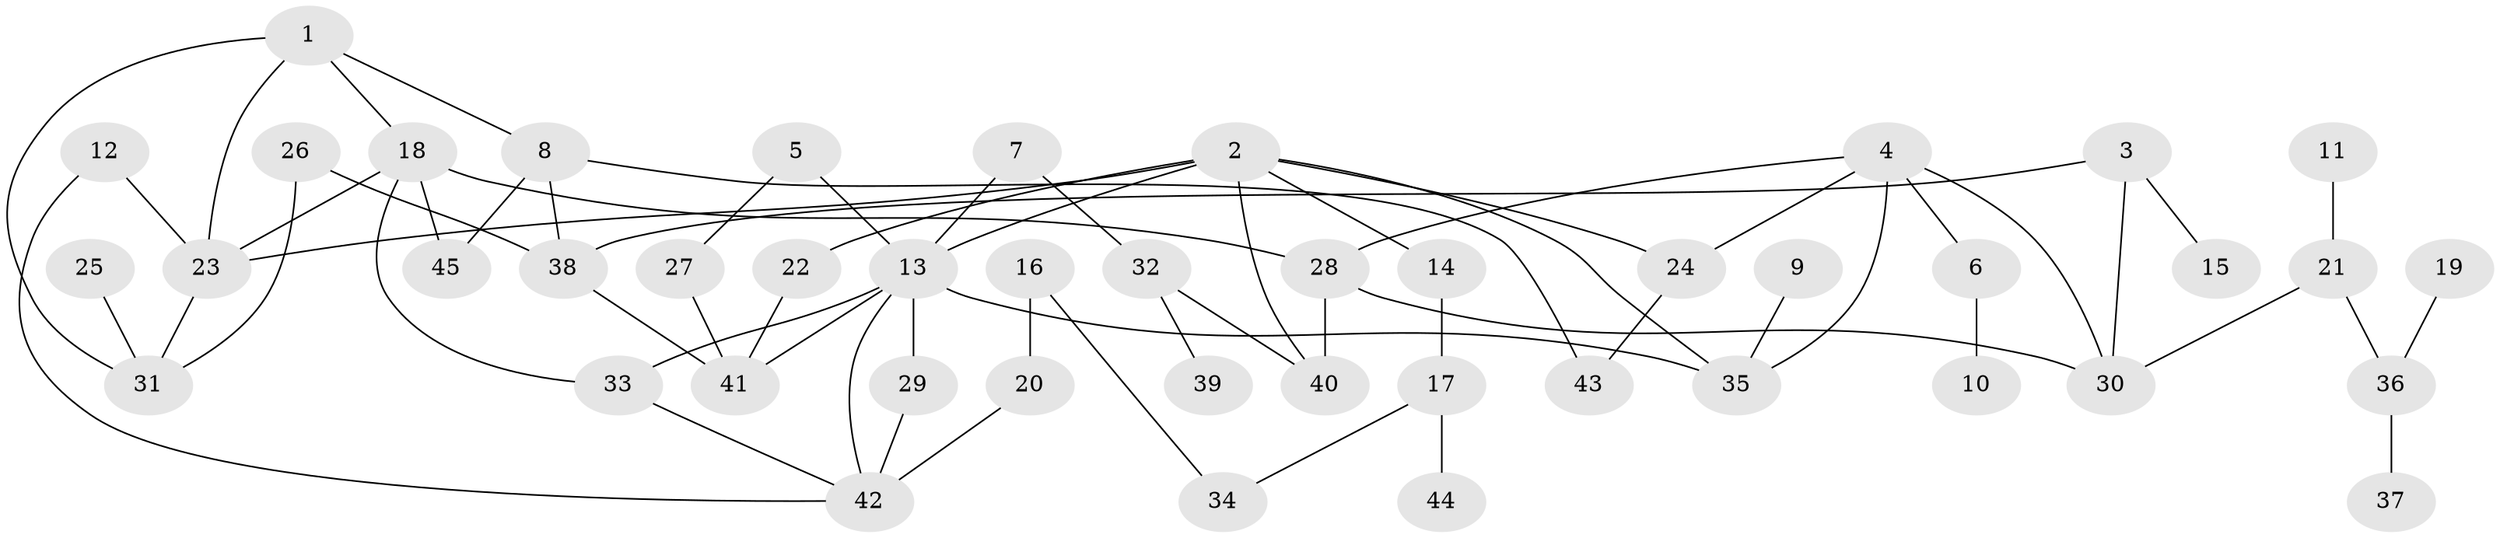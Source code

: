 // original degree distribution, {8: 0.011111111111111112, 5: 0.06666666666666667, 3: 0.2, 4: 0.13333333333333333, 6: 0.022222222222222223, 2: 0.25555555555555554, 1: 0.3111111111111111}
// Generated by graph-tools (version 1.1) at 2025/01/03/09/25 03:01:08]
// undirected, 45 vertices, 64 edges
graph export_dot {
graph [start="1"]
  node [color=gray90,style=filled];
  1;
  2;
  3;
  4;
  5;
  6;
  7;
  8;
  9;
  10;
  11;
  12;
  13;
  14;
  15;
  16;
  17;
  18;
  19;
  20;
  21;
  22;
  23;
  24;
  25;
  26;
  27;
  28;
  29;
  30;
  31;
  32;
  33;
  34;
  35;
  36;
  37;
  38;
  39;
  40;
  41;
  42;
  43;
  44;
  45;
  1 -- 8 [weight=1.0];
  1 -- 18 [weight=1.0];
  1 -- 23 [weight=1.0];
  1 -- 31 [weight=1.0];
  2 -- 13 [weight=1.0];
  2 -- 14 [weight=1.0];
  2 -- 22 [weight=1.0];
  2 -- 23 [weight=1.0];
  2 -- 24 [weight=1.0];
  2 -- 35 [weight=1.0];
  2 -- 40 [weight=1.0];
  3 -- 15 [weight=1.0];
  3 -- 30 [weight=1.0];
  3 -- 38 [weight=1.0];
  4 -- 6 [weight=1.0];
  4 -- 24 [weight=1.0];
  4 -- 28 [weight=1.0];
  4 -- 30 [weight=1.0];
  4 -- 35 [weight=1.0];
  5 -- 13 [weight=1.0];
  5 -- 27 [weight=1.0];
  6 -- 10 [weight=1.0];
  7 -- 13 [weight=1.0];
  7 -- 32 [weight=1.0];
  8 -- 38 [weight=1.0];
  8 -- 43 [weight=1.0];
  8 -- 45 [weight=1.0];
  9 -- 35 [weight=1.0];
  11 -- 21 [weight=1.0];
  12 -- 23 [weight=1.0];
  12 -- 42 [weight=1.0];
  13 -- 29 [weight=1.0];
  13 -- 33 [weight=1.0];
  13 -- 35 [weight=1.0];
  13 -- 41 [weight=3.0];
  13 -- 42 [weight=1.0];
  14 -- 17 [weight=1.0];
  16 -- 20 [weight=1.0];
  16 -- 34 [weight=1.0];
  17 -- 34 [weight=1.0];
  17 -- 44 [weight=1.0];
  18 -- 23 [weight=1.0];
  18 -- 28 [weight=1.0];
  18 -- 33 [weight=1.0];
  18 -- 45 [weight=1.0];
  19 -- 36 [weight=1.0];
  20 -- 42 [weight=2.0];
  21 -- 30 [weight=1.0];
  21 -- 36 [weight=1.0];
  22 -- 41 [weight=1.0];
  23 -- 31 [weight=1.0];
  24 -- 43 [weight=1.0];
  25 -- 31 [weight=1.0];
  26 -- 31 [weight=1.0];
  26 -- 38 [weight=1.0];
  27 -- 41 [weight=1.0];
  28 -- 30 [weight=1.0];
  28 -- 40 [weight=1.0];
  29 -- 42 [weight=1.0];
  32 -- 39 [weight=1.0];
  32 -- 40 [weight=1.0];
  33 -- 42 [weight=1.0];
  36 -- 37 [weight=1.0];
  38 -- 41 [weight=1.0];
}
